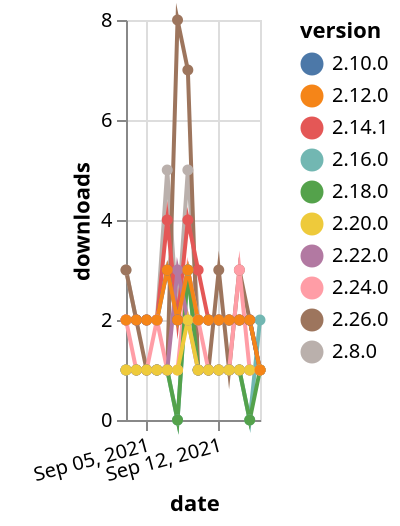 {"$schema": "https://vega.github.io/schema/vega-lite/v5.json", "description": "A simple bar chart with embedded data.", "data": {"values": [{"date": "2021-09-03", "total": 731, "delta": 1, "version": "2.16.0"}, {"date": "2021-09-04", "total": 732, "delta": 1, "version": "2.16.0"}, {"date": "2021-09-05", "total": 733, "delta": 1, "version": "2.16.0"}, {"date": "2021-09-06", "total": 734, "delta": 1, "version": "2.16.0"}, {"date": "2021-09-07", "total": 735, "delta": 1, "version": "2.16.0"}, {"date": "2021-09-08", "total": 735, "delta": 0, "version": "2.16.0"}, {"date": "2021-09-09", "total": 738, "delta": 3, "version": "2.16.0"}, {"date": "2021-09-10", "total": 739, "delta": 1, "version": "2.16.0"}, {"date": "2021-09-11", "total": 740, "delta": 1, "version": "2.16.0"}, {"date": "2021-09-12", "total": 741, "delta": 1, "version": "2.16.0"}, {"date": "2021-09-13", "total": 742, "delta": 1, "version": "2.16.0"}, {"date": "2021-09-14", "total": 743, "delta": 1, "version": "2.16.0"}, {"date": "2021-09-15", "total": 743, "delta": 0, "version": "2.16.0"}, {"date": "2021-09-16", "total": 745, "delta": 2, "version": "2.16.0"}, {"date": "2021-09-03", "total": 3812, "delta": 3, "version": "2.8.0"}, {"date": "2021-09-04", "total": 3814, "delta": 2, "version": "2.8.0"}, {"date": "2021-09-05", "total": 3816, "delta": 2, "version": "2.8.0"}, {"date": "2021-09-06", "total": 3818, "delta": 2, "version": "2.8.0"}, {"date": "2021-09-07", "total": 3823, "delta": 5, "version": "2.8.0"}, {"date": "2021-09-08", "total": 3825, "delta": 2, "version": "2.8.0"}, {"date": "2021-09-09", "total": 3830, "delta": 5, "version": "2.8.0"}, {"date": "2021-09-10", "total": 3832, "delta": 2, "version": "2.8.0"}, {"date": "2021-09-11", "total": 3834, "delta": 2, "version": "2.8.0"}, {"date": "2021-09-12", "total": 3836, "delta": 2, "version": "2.8.0"}, {"date": "2021-09-13", "total": 3838, "delta": 2, "version": "2.8.0"}, {"date": "2021-09-14", "total": 3840, "delta": 2, "version": "2.8.0"}, {"date": "2021-09-15", "total": 3842, "delta": 2, "version": "2.8.0"}, {"date": "2021-09-16", "total": 3843, "delta": 1, "version": "2.8.0"}, {"date": "2021-09-03", "total": 189, "delta": 3, "version": "2.26.0"}, {"date": "2021-09-04", "total": 191, "delta": 2, "version": "2.26.0"}, {"date": "2021-09-05", "total": 192, "delta": 1, "version": "2.26.0"}, {"date": "2021-09-06", "total": 193, "delta": 1, "version": "2.26.0"}, {"date": "2021-09-07", "total": 194, "delta": 1, "version": "2.26.0"}, {"date": "2021-09-08", "total": 202, "delta": 8, "version": "2.26.0"}, {"date": "2021-09-09", "total": 209, "delta": 7, "version": "2.26.0"}, {"date": "2021-09-10", "total": 210, "delta": 1, "version": "2.26.0"}, {"date": "2021-09-11", "total": 211, "delta": 1, "version": "2.26.0"}, {"date": "2021-09-12", "total": 214, "delta": 3, "version": "2.26.0"}, {"date": "2021-09-13", "total": 215, "delta": 1, "version": "2.26.0"}, {"date": "2021-09-14", "total": 218, "delta": 3, "version": "2.26.0"}, {"date": "2021-09-15", "total": 220, "delta": 2, "version": "2.26.0"}, {"date": "2021-09-16", "total": 221, "delta": 1, "version": "2.26.0"}, {"date": "2021-09-03", "total": 2668, "delta": 2, "version": "2.14.1"}, {"date": "2021-09-04", "total": 2670, "delta": 2, "version": "2.14.1"}, {"date": "2021-09-05", "total": 2672, "delta": 2, "version": "2.14.1"}, {"date": "2021-09-06", "total": 2674, "delta": 2, "version": "2.14.1"}, {"date": "2021-09-07", "total": 2678, "delta": 4, "version": "2.14.1"}, {"date": "2021-09-08", "total": 2680, "delta": 2, "version": "2.14.1"}, {"date": "2021-09-09", "total": 2684, "delta": 4, "version": "2.14.1"}, {"date": "2021-09-10", "total": 2687, "delta": 3, "version": "2.14.1"}, {"date": "2021-09-11", "total": 2689, "delta": 2, "version": "2.14.1"}, {"date": "2021-09-12", "total": 2691, "delta": 2, "version": "2.14.1"}, {"date": "2021-09-13", "total": 2693, "delta": 2, "version": "2.14.1"}, {"date": "2021-09-14", "total": 2695, "delta": 2, "version": "2.14.1"}, {"date": "2021-09-15", "total": 2697, "delta": 2, "version": "2.14.1"}, {"date": "2021-09-16", "total": 2698, "delta": 1, "version": "2.14.1"}, {"date": "2021-09-03", "total": 2601, "delta": 2, "version": "2.10.0"}, {"date": "2021-09-04", "total": 2603, "delta": 2, "version": "2.10.0"}, {"date": "2021-09-05", "total": 2605, "delta": 2, "version": "2.10.0"}, {"date": "2021-09-06", "total": 2607, "delta": 2, "version": "2.10.0"}, {"date": "2021-09-07", "total": 2610, "delta": 3, "version": "2.10.0"}, {"date": "2021-09-08", "total": 2612, "delta": 2, "version": "2.10.0"}, {"date": "2021-09-09", "total": 2615, "delta": 3, "version": "2.10.0"}, {"date": "2021-09-10", "total": 2617, "delta": 2, "version": "2.10.0"}, {"date": "2021-09-11", "total": 2619, "delta": 2, "version": "2.10.0"}, {"date": "2021-09-12", "total": 2621, "delta": 2, "version": "2.10.0"}, {"date": "2021-09-13", "total": 2623, "delta": 2, "version": "2.10.0"}, {"date": "2021-09-14", "total": 2625, "delta": 2, "version": "2.10.0"}, {"date": "2021-09-15", "total": 2627, "delta": 2, "version": "2.10.0"}, {"date": "2021-09-16", "total": 2628, "delta": 1, "version": "2.10.0"}, {"date": "2021-09-03", "total": 302, "delta": 2, "version": "2.24.0"}, {"date": "2021-09-04", "total": 303, "delta": 1, "version": "2.24.0"}, {"date": "2021-09-05", "total": 304, "delta": 1, "version": "2.24.0"}, {"date": "2021-09-06", "total": 306, "delta": 2, "version": "2.24.0"}, {"date": "2021-09-07", "total": 307, "delta": 1, "version": "2.24.0"}, {"date": "2021-09-08", "total": 308, "delta": 1, "version": "2.24.0"}, {"date": "2021-09-09", "total": 311, "delta": 3, "version": "2.24.0"}, {"date": "2021-09-10", "total": 313, "delta": 2, "version": "2.24.0"}, {"date": "2021-09-11", "total": 314, "delta": 1, "version": "2.24.0"}, {"date": "2021-09-12", "total": 315, "delta": 1, "version": "2.24.0"}, {"date": "2021-09-13", "total": 316, "delta": 1, "version": "2.24.0"}, {"date": "2021-09-14", "total": 319, "delta": 3, "version": "2.24.0"}, {"date": "2021-09-15", "total": 320, "delta": 1, "version": "2.24.0"}, {"date": "2021-09-16", "total": 321, "delta": 1, "version": "2.24.0"}, {"date": "2021-09-03", "total": 299, "delta": 1, "version": "2.18.0"}, {"date": "2021-09-04", "total": 300, "delta": 1, "version": "2.18.0"}, {"date": "2021-09-05", "total": 301, "delta": 1, "version": "2.18.0"}, {"date": "2021-09-06", "total": 302, "delta": 1, "version": "2.18.0"}, {"date": "2021-09-07", "total": 303, "delta": 1, "version": "2.18.0"}, {"date": "2021-09-08", "total": 303, "delta": 0, "version": "2.18.0"}, {"date": "2021-09-09", "total": 306, "delta": 3, "version": "2.18.0"}, {"date": "2021-09-10", "total": 307, "delta": 1, "version": "2.18.0"}, {"date": "2021-09-11", "total": 308, "delta": 1, "version": "2.18.0"}, {"date": "2021-09-12", "total": 309, "delta": 1, "version": "2.18.0"}, {"date": "2021-09-13", "total": 310, "delta": 1, "version": "2.18.0"}, {"date": "2021-09-14", "total": 311, "delta": 1, "version": "2.18.0"}, {"date": "2021-09-15", "total": 311, "delta": 0, "version": "2.18.0"}, {"date": "2021-09-16", "total": 312, "delta": 1, "version": "2.18.0"}, {"date": "2021-09-03", "total": 285, "delta": 1, "version": "2.22.0"}, {"date": "2021-09-04", "total": 286, "delta": 1, "version": "2.22.0"}, {"date": "2021-09-05", "total": 287, "delta": 1, "version": "2.22.0"}, {"date": "2021-09-06", "total": 288, "delta": 1, "version": "2.22.0"}, {"date": "2021-09-07", "total": 289, "delta": 1, "version": "2.22.0"}, {"date": "2021-09-08", "total": 292, "delta": 3, "version": "2.22.0"}, {"date": "2021-09-09", "total": 294, "delta": 2, "version": "2.22.0"}, {"date": "2021-09-10", "total": 295, "delta": 1, "version": "2.22.0"}, {"date": "2021-09-11", "total": 296, "delta": 1, "version": "2.22.0"}, {"date": "2021-09-12", "total": 297, "delta": 1, "version": "2.22.0"}, {"date": "2021-09-13", "total": 298, "delta": 1, "version": "2.22.0"}, {"date": "2021-09-14", "total": 299, "delta": 1, "version": "2.22.0"}, {"date": "2021-09-15", "total": 300, "delta": 1, "version": "2.22.0"}, {"date": "2021-09-16", "total": 301, "delta": 1, "version": "2.22.0"}, {"date": "2021-09-03", "total": 494, "delta": 1, "version": "2.20.0"}, {"date": "2021-09-04", "total": 495, "delta": 1, "version": "2.20.0"}, {"date": "2021-09-05", "total": 496, "delta": 1, "version": "2.20.0"}, {"date": "2021-09-06", "total": 497, "delta": 1, "version": "2.20.0"}, {"date": "2021-09-07", "total": 498, "delta": 1, "version": "2.20.0"}, {"date": "2021-09-08", "total": 499, "delta": 1, "version": "2.20.0"}, {"date": "2021-09-09", "total": 501, "delta": 2, "version": "2.20.0"}, {"date": "2021-09-10", "total": 502, "delta": 1, "version": "2.20.0"}, {"date": "2021-09-11", "total": 503, "delta": 1, "version": "2.20.0"}, {"date": "2021-09-12", "total": 504, "delta": 1, "version": "2.20.0"}, {"date": "2021-09-13", "total": 505, "delta": 1, "version": "2.20.0"}, {"date": "2021-09-14", "total": 506, "delta": 1, "version": "2.20.0"}, {"date": "2021-09-15", "total": 507, "delta": 1, "version": "2.20.0"}, {"date": "2021-09-16", "total": 508, "delta": 1, "version": "2.20.0"}, {"date": "2021-09-03", "total": 3021, "delta": 2, "version": "2.12.0"}, {"date": "2021-09-04", "total": 3023, "delta": 2, "version": "2.12.0"}, {"date": "2021-09-05", "total": 3025, "delta": 2, "version": "2.12.0"}, {"date": "2021-09-06", "total": 3027, "delta": 2, "version": "2.12.0"}, {"date": "2021-09-07", "total": 3030, "delta": 3, "version": "2.12.0"}, {"date": "2021-09-08", "total": 3032, "delta": 2, "version": "2.12.0"}, {"date": "2021-09-09", "total": 3035, "delta": 3, "version": "2.12.0"}, {"date": "2021-09-10", "total": 3037, "delta": 2, "version": "2.12.0"}, {"date": "2021-09-11", "total": 3039, "delta": 2, "version": "2.12.0"}, {"date": "2021-09-12", "total": 3041, "delta": 2, "version": "2.12.0"}, {"date": "2021-09-13", "total": 3043, "delta": 2, "version": "2.12.0"}, {"date": "2021-09-14", "total": 3045, "delta": 2, "version": "2.12.0"}, {"date": "2021-09-15", "total": 3047, "delta": 2, "version": "2.12.0"}, {"date": "2021-09-16", "total": 3048, "delta": 1, "version": "2.12.0"}]}, "width": "container", "mark": {"type": "line", "point": {"filled": true}}, "encoding": {"x": {"field": "date", "type": "temporal", "timeUnit": "yearmonthdate", "title": "date", "axis": {"labelAngle": -15}}, "y": {"field": "delta", "type": "quantitative", "title": "downloads"}, "color": {"field": "version", "type": "nominal"}, "tooltip": {"field": "delta"}}}